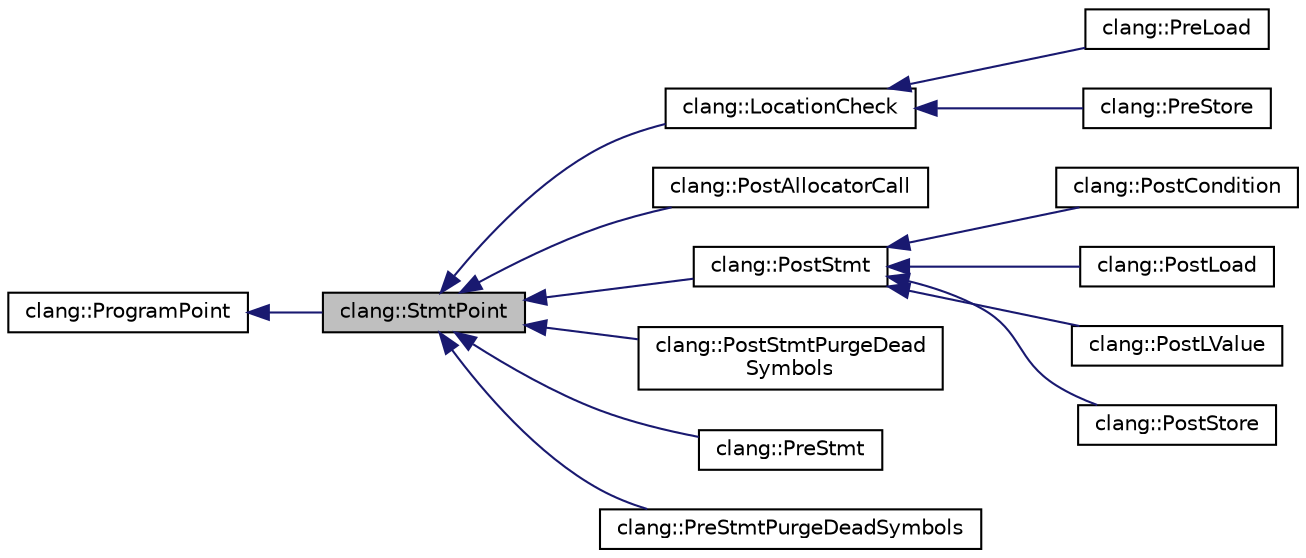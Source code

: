 digraph "clang::StmtPoint"
{
 // LATEX_PDF_SIZE
  bgcolor="transparent";
  edge [fontname="Helvetica",fontsize="10",labelfontname="Helvetica",labelfontsize="10"];
  node [fontname="Helvetica",fontsize="10",shape=record];
  rankdir="LR";
  Node1 [label="clang::StmtPoint",height=0.2,width=0.4,color="black", fillcolor="grey75", style="filled", fontcolor="black",tooltip=" "];
  Node2 -> Node1 [dir="back",color="midnightblue",fontsize="10",style="solid",fontname="Helvetica"];
  Node2 [label="clang::ProgramPoint",height=0.2,width=0.4,color="black",URL="$classclang_1_1ProgramPoint.html",tooltip=" "];
  Node1 -> Node3 [dir="back",color="midnightblue",fontsize="10",style="solid",fontname="Helvetica"];
  Node3 [label="clang::LocationCheck",height=0.2,width=0.4,color="black",URL="$classclang_1_1LocationCheck.html",tooltip=" "];
  Node3 -> Node4 [dir="back",color="midnightblue",fontsize="10",style="solid",fontname="Helvetica"];
  Node4 [label="clang::PreLoad",height=0.2,width=0.4,color="black",URL="$classclang_1_1PreLoad.html",tooltip=" "];
  Node3 -> Node5 [dir="back",color="midnightblue",fontsize="10",style="solid",fontname="Helvetica"];
  Node5 [label="clang::PreStore",height=0.2,width=0.4,color="black",URL="$classclang_1_1PreStore.html",tooltip=" "];
  Node1 -> Node6 [dir="back",color="midnightblue",fontsize="10",style="solid",fontname="Helvetica"];
  Node6 [label="clang::PostAllocatorCall",height=0.2,width=0.4,color="black",URL="$classclang_1_1PostAllocatorCall.html",tooltip=" "];
  Node1 -> Node7 [dir="back",color="midnightblue",fontsize="10",style="solid",fontname="Helvetica"];
  Node7 [label="clang::PostStmt",height=0.2,width=0.4,color="black",URL="$classclang_1_1PostStmt.html",tooltip=" "];
  Node7 -> Node8 [dir="back",color="midnightblue",fontsize="10",style="solid",fontname="Helvetica"];
  Node8 [label="clang::PostCondition",height=0.2,width=0.4,color="black",URL="$classclang_1_1PostCondition.html",tooltip=" "];
  Node7 -> Node9 [dir="back",color="midnightblue",fontsize="10",style="solid",fontname="Helvetica"];
  Node9 [label="clang::PostLoad",height=0.2,width=0.4,color="black",URL="$classclang_1_1PostLoad.html",tooltip=" "];
  Node7 -> Node10 [dir="back",color="midnightblue",fontsize="10",style="solid",fontname="Helvetica"];
  Node10 [label="clang::PostLValue",height=0.2,width=0.4,color="black",URL="$classclang_1_1PostLValue.html",tooltip=" "];
  Node7 -> Node11 [dir="back",color="midnightblue",fontsize="10",style="solid",fontname="Helvetica"];
  Node11 [label="clang::PostStore",height=0.2,width=0.4,color="black",URL="$classclang_1_1PostStore.html",tooltip="Represents a program point after a store evaluation."];
  Node1 -> Node12 [dir="back",color="midnightblue",fontsize="10",style="solid",fontname="Helvetica"];
  Node12 [label="clang::PostStmtPurgeDead\lSymbols",height=0.2,width=0.4,color="black",URL="$classclang_1_1PostStmtPurgeDeadSymbols.html",tooltip="Represents a point after we ran remove dead bindings AFTER processing the given statement."];
  Node1 -> Node13 [dir="back",color="midnightblue",fontsize="10",style="solid",fontname="Helvetica"];
  Node13 [label="clang::PreStmt",height=0.2,width=0.4,color="black",URL="$classclang_1_1PreStmt.html",tooltip=" "];
  Node1 -> Node14 [dir="back",color="midnightblue",fontsize="10",style="solid",fontname="Helvetica"];
  Node14 [label="clang::PreStmtPurgeDeadSymbols",height=0.2,width=0.4,color="black",URL="$classclang_1_1PreStmtPurgeDeadSymbols.html",tooltip="Represents a point after we ran remove dead bindings BEFORE processing the given statement."];
}
